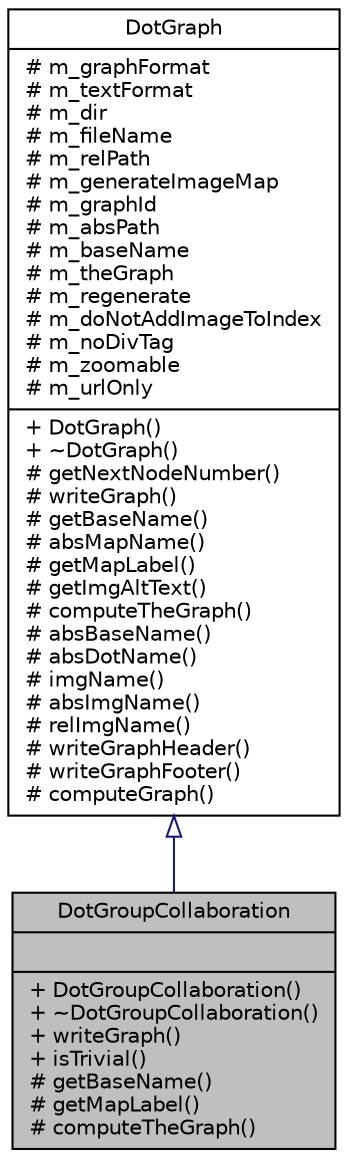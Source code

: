 digraph "DotGroupCollaboration"
{
 // LATEX_PDF_SIZE
  edge [fontname="Helvetica",fontsize="10",labelfontname="Helvetica",labelfontsize="10"];
  node [fontname="Helvetica",fontsize="10",shape=record];
  Node1 [label="{DotGroupCollaboration\n||+ DotGroupCollaboration()\l+ ~DotGroupCollaboration()\l+ writeGraph()\l+ isTrivial()\l# getBaseName()\l# getMapLabel()\l# computeTheGraph()\l}",height=0.2,width=0.4,color="black", fillcolor="grey75", style="filled", fontcolor="black",tooltip=" "];
  Node2 -> Node1 [dir="back",color="midnightblue",fontsize="10",style="solid",arrowtail="onormal",fontname="Helvetica"];
  Node2 [label="{DotGraph\n|# m_graphFormat\l# m_textFormat\l# m_dir\l# m_fileName\l# m_relPath\l# m_generateImageMap\l# m_graphId\l# m_absPath\l# m_baseName\l# m_theGraph\l# m_regenerate\l# m_doNotAddImageToIndex\l# m_noDivTag\l# m_zoomable\l# m_urlOnly\l|+ DotGraph()\l+ ~DotGraph()\l# getNextNodeNumber()\l# writeGraph()\l# getBaseName()\l# absMapName()\l# getMapLabel()\l# getImgAltText()\l# computeTheGraph()\l# absBaseName()\l# absDotName()\l# imgName()\l# absImgName()\l# relImgName()\l# writeGraphHeader()\l# writeGraphFooter()\l# computeGraph()\l}",height=0.2,width=0.4,color="black", fillcolor="white", style="filled",URL="$classDotGraph.html",tooltip=" "];
}
